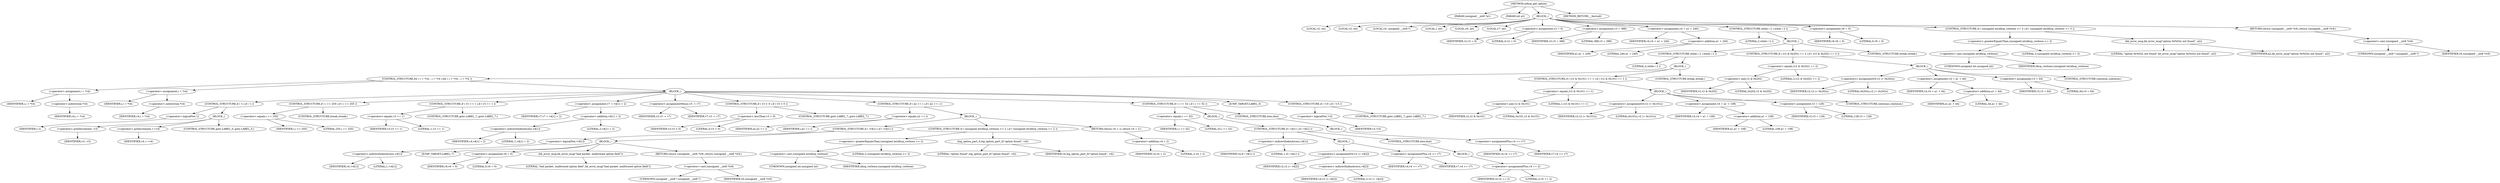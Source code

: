 digraph udhcp_get_option {  
"1000107" [label = "(METHOD,udhcp_get_option)" ]
"1000108" [label = "(PARAM,unsigned __int8 *a1)" ]
"1000109" [label = "(PARAM,int a2)" ]
"1000110" [label = "(BLOCK,,)" ]
"1000111" [label = "(LOCAL,v2: int)" ]
"1000112" [label = "(LOCAL,v3: int)" ]
"1000113" [label = "(LOCAL,v4: unsigned __int8 *)" ]
"1000114" [label = "(LOCAL,i: int)" ]
"1000115" [label = "(LOCAL,v6: int)" ]
"1000116" [label = "(LOCAL,v7: int)" ]
"1000117" [label = "(<operator>.assignment,v2 = 0)" ]
"1000118" [label = "(IDENTIFIER,v2,v2 = 0)" ]
"1000119" [label = "(LITERAL,0,v2 = 0)" ]
"1000120" [label = "(<operator>.assignment,v3 = 388)" ]
"1000121" [label = "(IDENTIFIER,v3,v3 = 388)" ]
"1000122" [label = "(LITERAL,388,v3 = 388)" ]
"1000123" [label = "(<operator>.assignment,v4 = a1 + 240)" ]
"1000124" [label = "(IDENTIFIER,v4,v4 = a1 + 240)" ]
"1000125" [label = "(<operator>.addition,a1 + 240)" ]
"1000126" [label = "(IDENTIFIER,a1,a1 + 240)" ]
"1000127" [label = "(LITERAL,240,a1 + 240)" ]
"1000128" [label = "(CONTROL_STRUCTURE,while ( 2 ),while ( 2 ))" ]
"1000129" [label = "(LITERAL,2,while ( 2 ))" ]
"1000130" [label = "(BLOCK,,)" ]
"1000131" [label = "(CONTROL_STRUCTURE,while ( 2 ),while ( 2 ))" ]
"1000132" [label = "(LITERAL,2,while ( 2 ))" ]
"1000133" [label = "(BLOCK,,)" ]
"1000134" [label = "(CONTROL_STRUCTURE,for ( i = *v4; ; i = *v4 ),for ( i = *v4; ; i = *v4 ))" ]
"1000135" [label = "(<operator>.assignment,i = *v4)" ]
"1000136" [label = "(IDENTIFIER,i,i = *v4)" ]
"1000137" [label = "(<operator>.indirection,*v4)" ]
"1000138" [label = "(IDENTIFIER,v4,i = *v4)" ]
"1000139" [label = "(<operator>.assignment,i = *v4)" ]
"1000140" [label = "(IDENTIFIER,i,i = *v4)" ]
"1000141" [label = "(<operator>.indirection,*v4)" ]
"1000142" [label = "(IDENTIFIER,v4,i = *v4)" ]
"1000143" [label = "(BLOCK,,)" ]
"1000144" [label = "(CONTROL_STRUCTURE,if ( !i ),if ( !i ))" ]
"1000145" [label = "(<operator>.logicalNot,!i)" ]
"1000146" [label = "(IDENTIFIER,i,!i)" ]
"1000147" [label = "(BLOCK,,)" ]
"1000148" [label = "(<operator>.preDecrement,--v3)" ]
"1000149" [label = "(IDENTIFIER,v3,--v3)" ]
"1000150" [label = "(<operator>.preIncrement,++v4)" ]
"1000151" [label = "(IDENTIFIER,v4,++v4)" ]
"1000152" [label = "(CONTROL_STRUCTURE,goto LABEL_5;,goto LABEL_5;)" ]
"1000153" [label = "(CONTROL_STRUCTURE,if ( i == 255 ),if ( i == 255 ))" ]
"1000154" [label = "(<operator>.equals,i == 255)" ]
"1000155" [label = "(IDENTIFIER,i,i == 255)" ]
"1000156" [label = "(LITERAL,255,i == 255)" ]
"1000157" [label = "(CONTROL_STRUCTURE,break;,break;)" ]
"1000158" [label = "(CONTROL_STRUCTURE,if ( v3 == 1 ),if ( v3 == 1 ))" ]
"1000159" [label = "(<operator>.equals,v3 == 1)" ]
"1000160" [label = "(IDENTIFIER,v3,v3 == 1)" ]
"1000161" [label = "(LITERAL,1,v3 == 1)" ]
"1000162" [label = "(CONTROL_STRUCTURE,goto LABEL_7;,goto LABEL_7;)" ]
"1000163" [label = "(<operator>.assignment,v7 = v4[1] + 2)" ]
"1000164" [label = "(IDENTIFIER,v7,v7 = v4[1] + 2)" ]
"1000165" [label = "(<operator>.addition,v4[1] + 2)" ]
"1000166" [label = "(<operator>.indirectIndexAccess,v4[1])" ]
"1000167" [label = "(IDENTIFIER,v4,v4[1] + 2)" ]
"1000168" [label = "(LITERAL,1,v4[1] + 2)" ]
"1000169" [label = "(LITERAL,2,v4[1] + 2)" ]
"1000170" [label = "(<operator>.assignmentMinus,v3 -= v7)" ]
"1000171" [label = "(IDENTIFIER,v3,v3 -= v7)" ]
"1000172" [label = "(IDENTIFIER,v7,v3 -= v7)" ]
"1000173" [label = "(CONTROL_STRUCTURE,if ( v3 < 0 ),if ( v3 < 0 ))" ]
"1000174" [label = "(<operator>.lessThan,v3 < 0)" ]
"1000175" [label = "(IDENTIFIER,v3,v3 < 0)" ]
"1000176" [label = "(LITERAL,0,v3 < 0)" ]
"1000177" [label = "(CONTROL_STRUCTURE,goto LABEL_7;,goto LABEL_7;)" ]
"1000178" [label = "(CONTROL_STRUCTURE,if ( a2 == i ),if ( a2 == i ))" ]
"1000179" [label = "(<operator>.equals,a2 == i)" ]
"1000180" [label = "(IDENTIFIER,a2,a2 == i)" ]
"1000181" [label = "(IDENTIFIER,i,a2 == i)" ]
"1000182" [label = "(BLOCK,,)" ]
"1000183" [label = "(CONTROL_STRUCTURE,if ( !v4[1] ),if ( !v4[1] ))" ]
"1000184" [label = "(<operator>.logicalNot,!v4[1])" ]
"1000185" [label = "(<operator>.indirectIndexAccess,v4[1])" ]
"1000186" [label = "(IDENTIFIER,v4,!v4[1])" ]
"1000187" [label = "(LITERAL,1,!v4[1])" ]
"1000188" [label = "(BLOCK,,)" ]
"1000189" [label = "(JUMP_TARGET,LABEL_7)" ]
"1000190" [label = "(<operator>.assignment,v6 = 0)" ]
"1000191" [label = "(IDENTIFIER,v6,v6 = 0)" ]
"1000192" [label = "(LITERAL,0,v6 = 0)" ]
"1000193" [label = "(bb_error_msg,bb_error_msg(\"bad packet, malformed option field\"))" ]
"1000194" [label = "(LITERAL,\"bad packet, malformed option field\",bb_error_msg(\"bad packet, malformed option field\"))" ]
"1000195" [label = "(RETURN,return (unsigned __int8 *)v6;,return (unsigned __int8 *)v6;)" ]
"1000196" [label = "(<operator>.cast,(unsigned __int8 *)v6)" ]
"1000197" [label = "(UNKNOWN,unsigned __int8 *,unsigned __int8 *)" ]
"1000198" [label = "(IDENTIFIER,v6,(unsigned __int8 *)v6)" ]
"1000199" [label = "(CONTROL_STRUCTURE,if ( (unsigned int)dhcp_verbose >= 2 ),if ( (unsigned int)dhcp_verbose >= 2 ))" ]
"1000200" [label = "(<operator>.greaterEqualsThan,(unsigned int)dhcp_verbose >= 2)" ]
"1000201" [label = "(<operator>.cast,(unsigned int)dhcp_verbose)" ]
"1000202" [label = "(UNKNOWN,unsigned int,unsigned int)" ]
"1000203" [label = "(IDENTIFIER,dhcp_verbose,(unsigned int)dhcp_verbose)" ]
"1000204" [label = "(LITERAL,2,(unsigned int)dhcp_verbose >= 2)" ]
"1000205" [label = "(log_option_part_0,log_option_part_0(\"option found\", v4))" ]
"1000206" [label = "(LITERAL,\"option found\",log_option_part_0(\"option found\", v4))" ]
"1000207" [label = "(IDENTIFIER,v4,log_option_part_0(\"option found\", v4))" ]
"1000208" [label = "(RETURN,return v4 + 2;,return v4 + 2;)" ]
"1000209" [label = "(<operator>.addition,v4 + 2)" ]
"1000210" [label = "(IDENTIFIER,v4,v4 + 2)" ]
"1000211" [label = "(LITERAL,2,v4 + 2)" ]
"1000212" [label = "(CONTROL_STRUCTURE,if ( i == 52 ),if ( i == 52 ))" ]
"1000213" [label = "(<operator>.equals,i == 52)" ]
"1000214" [label = "(IDENTIFIER,i,i == 52)" ]
"1000215" [label = "(LITERAL,52,i == 52)" ]
"1000216" [label = "(BLOCK,,)" ]
"1000217" [label = "(CONTROL_STRUCTURE,if ( v4[1] ),if ( v4[1] ))" ]
"1000218" [label = "(<operator>.indirectIndexAccess,v4[1])" ]
"1000219" [label = "(IDENTIFIER,v4,if ( v4[1] ))" ]
"1000220" [label = "(LITERAL,1,if ( v4[1] ))" ]
"1000221" [label = "(BLOCK,,)" ]
"1000222" [label = "(<operators>.assignmentOr,v2 |= v4[2])" ]
"1000223" [label = "(IDENTIFIER,v2,v2 |= v4[2])" ]
"1000224" [label = "(<operator>.indirectIndexAccess,v4[2])" ]
"1000225" [label = "(IDENTIFIER,v4,v2 |= v4[2])" ]
"1000226" [label = "(LITERAL,2,v2 |= v4[2])" ]
"1000227" [label = "(<operator>.assignmentPlus,v4 += v7)" ]
"1000228" [label = "(IDENTIFIER,v4,v4 += v7)" ]
"1000229" [label = "(IDENTIFIER,v7,v4 += v7)" ]
"1000230" [label = "(CONTROL_STRUCTURE,else,else)" ]
"1000231" [label = "(BLOCK,,)" ]
"1000232" [label = "(<operator>.assignmentPlus,v4 += 2)" ]
"1000233" [label = "(IDENTIFIER,v4,v4 += 2)" ]
"1000234" [label = "(LITERAL,2,v4 += 2)" ]
"1000235" [label = "(CONTROL_STRUCTURE,else,else)" ]
"1000236" [label = "(BLOCK,,)" ]
"1000237" [label = "(<operator>.assignmentPlus,v4 += v7)" ]
"1000238" [label = "(IDENTIFIER,v4,v4 += v7)" ]
"1000239" [label = "(IDENTIFIER,v7,v4 += v7)" ]
"1000240" [label = "(JUMP_TARGET,LABEL_5)" ]
"1000241" [label = "(CONTROL_STRUCTURE,if ( !v3 ),if ( !v3 ))" ]
"1000242" [label = "(<operator>.logicalNot,!v3)" ]
"1000243" [label = "(IDENTIFIER,v3,!v3)" ]
"1000244" [label = "(CONTROL_STRUCTURE,goto LABEL_7;,goto LABEL_7;)" ]
"1000245" [label = "(CONTROL_STRUCTURE,if ( (v2 & 0x101) == 1 ),if ( (v2 & 0x101) == 1 ))" ]
"1000246" [label = "(<operator>.equals,(v2 & 0x101) == 1)" ]
"1000247" [label = "(<operator>.and,v2 & 0x101)" ]
"1000248" [label = "(IDENTIFIER,v2,v2 & 0x101)" ]
"1000249" [label = "(LITERAL,0x101,v2 & 0x101)" ]
"1000250" [label = "(LITERAL,1,(v2 & 0x101) == 1)" ]
"1000251" [label = "(BLOCK,,)" ]
"1000252" [label = "(<operators>.assignmentOr,v2 |= 0x101u)" ]
"1000253" [label = "(IDENTIFIER,v2,v2 |= 0x101u)" ]
"1000254" [label = "(LITERAL,0x101u,v2 |= 0x101u)" ]
"1000255" [label = "(<operator>.assignment,v4 = a1 + 108)" ]
"1000256" [label = "(IDENTIFIER,v4,v4 = a1 + 108)" ]
"1000257" [label = "(<operator>.addition,a1 + 108)" ]
"1000258" [label = "(IDENTIFIER,a1,a1 + 108)" ]
"1000259" [label = "(LITERAL,108,a1 + 108)" ]
"1000260" [label = "(<operator>.assignment,v3 = 128)" ]
"1000261" [label = "(IDENTIFIER,v3,v3 = 128)" ]
"1000262" [label = "(LITERAL,128,v3 = 128)" ]
"1000263" [label = "(CONTROL_STRUCTURE,continue;,continue;)" ]
"1000264" [label = "(CONTROL_STRUCTURE,break;,break;)" ]
"1000265" [label = "(CONTROL_STRUCTURE,if ( (v2 & 0x202) == 2 ),if ( (v2 & 0x202) == 2 ))" ]
"1000266" [label = "(<operator>.equals,(v2 & 0x202) == 2)" ]
"1000267" [label = "(<operator>.and,v2 & 0x202)" ]
"1000268" [label = "(IDENTIFIER,v2,v2 & 0x202)" ]
"1000269" [label = "(LITERAL,0x202,v2 & 0x202)" ]
"1000270" [label = "(LITERAL,2,(v2 & 0x202) == 2)" ]
"1000271" [label = "(BLOCK,,)" ]
"1000272" [label = "(<operators>.assignmentOr,v2 |= 0x202u)" ]
"1000273" [label = "(IDENTIFIER,v2,v2 |= 0x202u)" ]
"1000274" [label = "(LITERAL,0x202u,v2 |= 0x202u)" ]
"1000275" [label = "(<operator>.assignment,v4 = a1 + 44)" ]
"1000276" [label = "(IDENTIFIER,v4,v4 = a1 + 44)" ]
"1000277" [label = "(<operator>.addition,a1 + 44)" ]
"1000278" [label = "(IDENTIFIER,a1,a1 + 44)" ]
"1000279" [label = "(LITERAL,44,a1 + 44)" ]
"1000280" [label = "(<operator>.assignment,v3 = 64)" ]
"1000281" [label = "(IDENTIFIER,v3,v3 = 64)" ]
"1000282" [label = "(LITERAL,64,v3 = 64)" ]
"1000283" [label = "(CONTROL_STRUCTURE,continue;,continue;)" ]
"1000284" [label = "(CONTROL_STRUCTURE,break;,break;)" ]
"1000285" [label = "(<operator>.assignment,v6 = 0)" ]
"1000286" [label = "(IDENTIFIER,v6,v6 = 0)" ]
"1000287" [label = "(LITERAL,0,v6 = 0)" ]
"1000288" [label = "(CONTROL_STRUCTURE,if ( (unsigned int)dhcp_verbose >= 3 ),if ( (unsigned int)dhcp_verbose >= 3 ))" ]
"1000289" [label = "(<operator>.greaterEqualsThan,(unsigned int)dhcp_verbose >= 3)" ]
"1000290" [label = "(<operator>.cast,(unsigned int)dhcp_verbose)" ]
"1000291" [label = "(UNKNOWN,unsigned int,unsigned int)" ]
"1000292" [label = "(IDENTIFIER,dhcp_verbose,(unsigned int)dhcp_verbose)" ]
"1000293" [label = "(LITERAL,3,(unsigned int)dhcp_verbose >= 3)" ]
"1000294" [label = "(bb_error_msg,bb_error_msg(\"option 0x%02x not found\", a2))" ]
"1000295" [label = "(LITERAL,\"option 0x%02x not found\",bb_error_msg(\"option 0x%02x not found\", a2))" ]
"1000296" [label = "(IDENTIFIER,a2,bb_error_msg(\"option 0x%02x not found\", a2))" ]
"1000297" [label = "(RETURN,return (unsigned __int8 *)v6;,return (unsigned __int8 *)v6;)" ]
"1000298" [label = "(<operator>.cast,(unsigned __int8 *)v6)" ]
"1000299" [label = "(UNKNOWN,unsigned __int8 *,unsigned __int8 *)" ]
"1000300" [label = "(IDENTIFIER,v6,(unsigned __int8 *)v6)" ]
"1000301" [label = "(METHOD_RETURN,__fastcall)" ]
  "1000107" -> "1000108" 
  "1000107" -> "1000109" 
  "1000107" -> "1000110" 
  "1000107" -> "1000301" 
  "1000110" -> "1000111" 
  "1000110" -> "1000112" 
  "1000110" -> "1000113" 
  "1000110" -> "1000114" 
  "1000110" -> "1000115" 
  "1000110" -> "1000116" 
  "1000110" -> "1000117" 
  "1000110" -> "1000120" 
  "1000110" -> "1000123" 
  "1000110" -> "1000128" 
  "1000110" -> "1000285" 
  "1000110" -> "1000288" 
  "1000110" -> "1000297" 
  "1000117" -> "1000118" 
  "1000117" -> "1000119" 
  "1000120" -> "1000121" 
  "1000120" -> "1000122" 
  "1000123" -> "1000124" 
  "1000123" -> "1000125" 
  "1000125" -> "1000126" 
  "1000125" -> "1000127" 
  "1000128" -> "1000129" 
  "1000128" -> "1000130" 
  "1000130" -> "1000131" 
  "1000130" -> "1000265" 
  "1000130" -> "1000284" 
  "1000131" -> "1000132" 
  "1000131" -> "1000133" 
  "1000133" -> "1000134" 
  "1000133" -> "1000245" 
  "1000133" -> "1000264" 
  "1000134" -> "1000135" 
  "1000134" -> "1000139" 
  "1000134" -> "1000143" 
  "1000135" -> "1000136" 
  "1000135" -> "1000137" 
  "1000137" -> "1000138" 
  "1000139" -> "1000140" 
  "1000139" -> "1000141" 
  "1000141" -> "1000142" 
  "1000143" -> "1000144" 
  "1000143" -> "1000153" 
  "1000143" -> "1000158" 
  "1000143" -> "1000163" 
  "1000143" -> "1000170" 
  "1000143" -> "1000173" 
  "1000143" -> "1000178" 
  "1000143" -> "1000212" 
  "1000143" -> "1000240" 
  "1000143" -> "1000241" 
  "1000144" -> "1000145" 
  "1000144" -> "1000147" 
  "1000145" -> "1000146" 
  "1000147" -> "1000148" 
  "1000147" -> "1000150" 
  "1000147" -> "1000152" 
  "1000148" -> "1000149" 
  "1000150" -> "1000151" 
  "1000153" -> "1000154" 
  "1000153" -> "1000157" 
  "1000154" -> "1000155" 
  "1000154" -> "1000156" 
  "1000158" -> "1000159" 
  "1000158" -> "1000162" 
  "1000159" -> "1000160" 
  "1000159" -> "1000161" 
  "1000163" -> "1000164" 
  "1000163" -> "1000165" 
  "1000165" -> "1000166" 
  "1000165" -> "1000169" 
  "1000166" -> "1000167" 
  "1000166" -> "1000168" 
  "1000170" -> "1000171" 
  "1000170" -> "1000172" 
  "1000173" -> "1000174" 
  "1000173" -> "1000177" 
  "1000174" -> "1000175" 
  "1000174" -> "1000176" 
  "1000178" -> "1000179" 
  "1000178" -> "1000182" 
  "1000179" -> "1000180" 
  "1000179" -> "1000181" 
  "1000182" -> "1000183" 
  "1000182" -> "1000199" 
  "1000182" -> "1000208" 
  "1000183" -> "1000184" 
  "1000183" -> "1000188" 
  "1000184" -> "1000185" 
  "1000185" -> "1000186" 
  "1000185" -> "1000187" 
  "1000188" -> "1000189" 
  "1000188" -> "1000190" 
  "1000188" -> "1000193" 
  "1000188" -> "1000195" 
  "1000190" -> "1000191" 
  "1000190" -> "1000192" 
  "1000193" -> "1000194" 
  "1000195" -> "1000196" 
  "1000196" -> "1000197" 
  "1000196" -> "1000198" 
  "1000199" -> "1000200" 
  "1000199" -> "1000205" 
  "1000200" -> "1000201" 
  "1000200" -> "1000204" 
  "1000201" -> "1000202" 
  "1000201" -> "1000203" 
  "1000205" -> "1000206" 
  "1000205" -> "1000207" 
  "1000208" -> "1000209" 
  "1000209" -> "1000210" 
  "1000209" -> "1000211" 
  "1000212" -> "1000213" 
  "1000212" -> "1000216" 
  "1000212" -> "1000235" 
  "1000213" -> "1000214" 
  "1000213" -> "1000215" 
  "1000216" -> "1000217" 
  "1000217" -> "1000218" 
  "1000217" -> "1000221" 
  "1000217" -> "1000230" 
  "1000218" -> "1000219" 
  "1000218" -> "1000220" 
  "1000221" -> "1000222" 
  "1000221" -> "1000227" 
  "1000222" -> "1000223" 
  "1000222" -> "1000224" 
  "1000224" -> "1000225" 
  "1000224" -> "1000226" 
  "1000227" -> "1000228" 
  "1000227" -> "1000229" 
  "1000230" -> "1000231" 
  "1000231" -> "1000232" 
  "1000232" -> "1000233" 
  "1000232" -> "1000234" 
  "1000235" -> "1000236" 
  "1000236" -> "1000237" 
  "1000237" -> "1000238" 
  "1000237" -> "1000239" 
  "1000241" -> "1000242" 
  "1000241" -> "1000244" 
  "1000242" -> "1000243" 
  "1000245" -> "1000246" 
  "1000245" -> "1000251" 
  "1000246" -> "1000247" 
  "1000246" -> "1000250" 
  "1000247" -> "1000248" 
  "1000247" -> "1000249" 
  "1000251" -> "1000252" 
  "1000251" -> "1000255" 
  "1000251" -> "1000260" 
  "1000251" -> "1000263" 
  "1000252" -> "1000253" 
  "1000252" -> "1000254" 
  "1000255" -> "1000256" 
  "1000255" -> "1000257" 
  "1000257" -> "1000258" 
  "1000257" -> "1000259" 
  "1000260" -> "1000261" 
  "1000260" -> "1000262" 
  "1000265" -> "1000266" 
  "1000265" -> "1000271" 
  "1000266" -> "1000267" 
  "1000266" -> "1000270" 
  "1000267" -> "1000268" 
  "1000267" -> "1000269" 
  "1000271" -> "1000272" 
  "1000271" -> "1000275" 
  "1000271" -> "1000280" 
  "1000271" -> "1000283" 
  "1000272" -> "1000273" 
  "1000272" -> "1000274" 
  "1000275" -> "1000276" 
  "1000275" -> "1000277" 
  "1000277" -> "1000278" 
  "1000277" -> "1000279" 
  "1000280" -> "1000281" 
  "1000280" -> "1000282" 
  "1000285" -> "1000286" 
  "1000285" -> "1000287" 
  "1000288" -> "1000289" 
  "1000288" -> "1000294" 
  "1000289" -> "1000290" 
  "1000289" -> "1000293" 
  "1000290" -> "1000291" 
  "1000290" -> "1000292" 
  "1000294" -> "1000295" 
  "1000294" -> "1000296" 
  "1000297" -> "1000298" 
  "1000298" -> "1000299" 
  "1000298" -> "1000300" 
}
